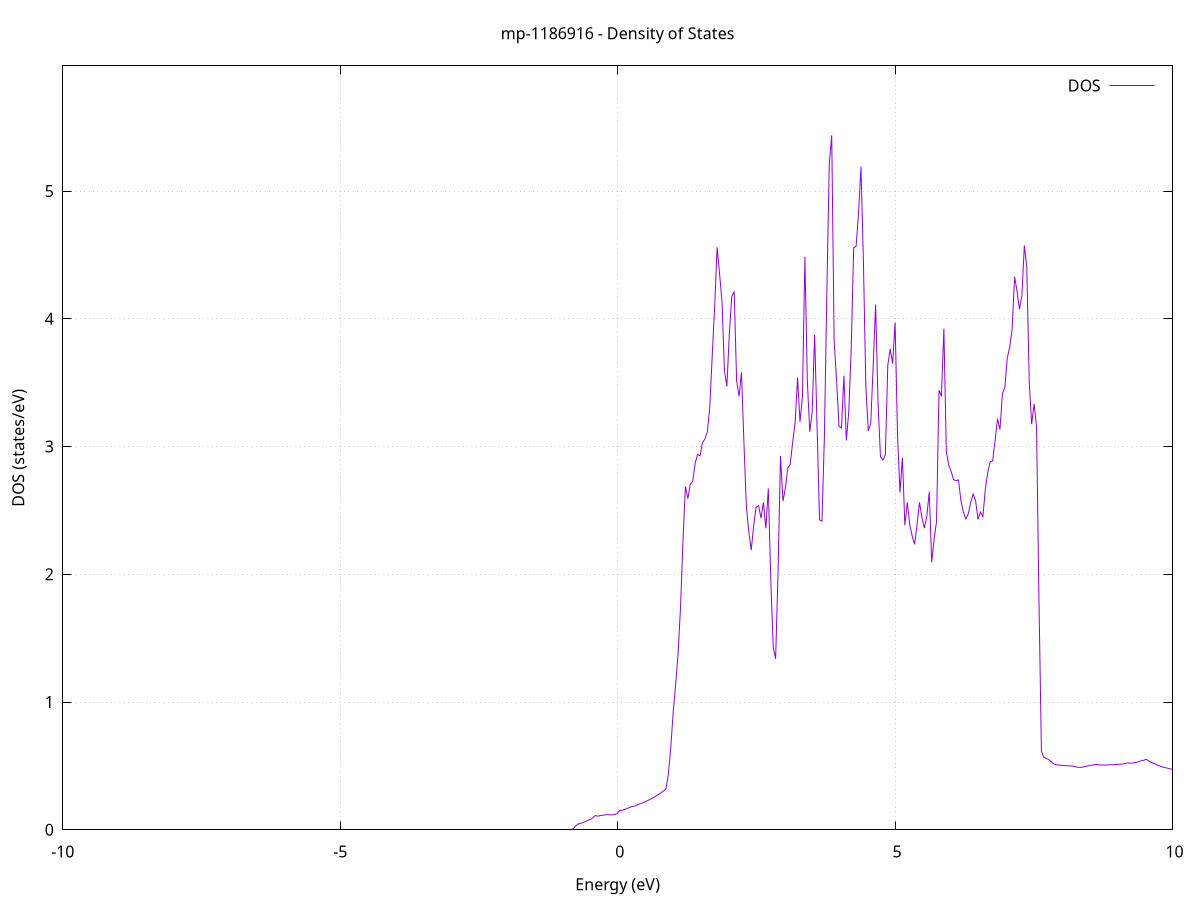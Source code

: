 set title 'mp-1186916 - Density of States'
set xlabel 'Energy (eV)'
set ylabel 'DOS (states/eV)'
set grid
set xrange [-10:10]
set yrange [0:5.980]
set xzeroaxis lt -1
set terminal png size 800,600
set output 'mp-1186916_dos_gnuplot.png'
plot '-' using 1:2 with lines title 'DOS'
-44.043800 0.000000
-43.999900 0.000000
-43.955900 0.000000
-43.912000 0.000000
-43.868000 0.000000
-43.824100 0.000000
-43.780200 0.000000
-43.736200 0.000000
-43.692300 0.000000
-43.648300 0.000000
-43.604400 0.000000
-43.560400 0.000000
-43.516500 0.000000
-43.472500 0.000000
-43.428600 0.000000
-43.384600 0.000000
-43.340700 0.000000
-43.296700 0.000000
-43.252800 0.000000
-43.208800 0.000000
-43.164900 0.000000
-43.121000 0.000000
-43.077000 0.000000
-43.033100 0.000000
-42.989100 0.000000
-42.945200 0.000000
-42.901200 0.000000
-42.857300 0.000000
-42.813300 0.000000
-42.769400 0.000000
-42.725400 0.000000
-42.681500 0.000000
-42.637500 0.000000
-42.593600 0.000000
-42.549600 0.000000
-42.505700 0.000000
-42.461800 0.000000
-42.417800 0.000000
-42.373900 0.000000
-42.329900 0.000000
-42.286000 0.000000
-42.242000 0.000000
-42.198100 0.000000
-42.154100 0.000000
-42.110200 0.000000
-42.066200 0.000000
-42.022300 0.000000
-41.978300 0.000000
-41.934400 0.000000
-41.890400 0.000000
-41.846500 0.000000
-41.802600 0.000000
-41.758600 0.000000
-41.714700 0.000000
-41.670700 0.000000
-41.626800 0.000000
-41.582800 0.000000
-41.538900 0.000000
-41.494900 0.000000
-41.451000 0.000000
-41.407000 0.000000
-41.363100 0.000000
-41.319100 0.000000
-41.275200 0.000000
-41.231200 0.000000
-41.187300 0.000000
-41.143400 0.000000
-41.099400 0.000000
-41.055500 0.000000
-41.011500 0.000000
-40.967600 0.000000
-40.923600 0.000000
-40.879700 0.000000
-40.835700 0.000000
-40.791800 0.000000
-40.747800 0.000000
-40.703900 0.000000
-40.659900 0.000000
-40.616000 0.000000
-40.572000 0.000000
-40.528100 0.000000
-40.484100 0.000000
-40.440200 0.000000
-40.396300 0.000000
-40.352300 0.000000
-40.308400 0.000000
-40.264400 0.000000
-40.220500 0.000000
-40.176500 0.000000
-40.132600 0.000000
-40.088600 0.000000
-40.044700 0.105500
-40.000700 6.937600
-39.956800 12.042200
-39.912800 29.951200
-39.868900 20.158800
-39.824900 8.484300
-39.781000 9.210100
-39.737100 12.928800
-39.693100 13.716700
-39.649200 20.802500
-39.605200 24.345200
-39.561300 44.432500
-39.517300 51.339700
-39.473400 30.583700
-39.429400 14.738800
-39.385500 2.022300
-39.341500 0.000000
-39.297600 0.000000
-39.253600 0.000000
-39.209700 0.000000
-39.165700 0.000000
-39.121800 0.000000
-39.077900 0.000000
-39.033900 0.000000
-38.990000 0.000000
-38.946000 0.000000
-38.902100 0.000000
-38.858100 0.000000
-38.814200 0.000000
-38.770200 0.000000
-38.726300 0.000000
-38.682300 0.000000
-38.638400 0.000000
-38.594400 0.000000
-38.550500 0.000000
-38.506500 0.000000
-38.462600 0.000000
-38.418700 0.000000
-38.374700 0.000000
-38.330800 0.000000
-38.286800 0.000000
-38.242900 0.000000
-38.198900 0.000000
-38.155000 0.000000
-38.111000 0.000000
-38.067100 0.000000
-38.023100 0.000000
-37.979200 0.000000
-37.935200 0.000000
-37.891300 0.000000
-37.847300 0.000000
-37.803400 0.000000
-37.759500 0.000000
-37.715500 0.000000
-37.671600 0.000000
-37.627600 0.000000
-37.583700 0.000000
-37.539700 0.000000
-37.495800 0.000000
-37.451800 0.000000
-37.407900 0.000000
-37.363900 0.000000
-37.320000 0.000000
-37.276000 0.000000
-37.232100 0.000000
-37.188100 0.000000
-37.144200 0.000000
-37.100300 0.000000
-37.056300 0.000000
-37.012400 0.000000
-36.968400 0.000000
-36.924500 0.000000
-36.880500 0.000000
-36.836600 0.000000
-36.792600 0.000000
-36.748700 0.000000
-36.704700 0.000000
-36.660800 0.000000
-36.616800 0.000000
-36.572900 0.000000
-36.528900 0.000000
-36.485000 0.000000
-36.441100 0.000000
-36.397100 0.000000
-36.353200 0.000000
-36.309200 0.000000
-36.265300 0.000000
-36.221300 0.000000
-36.177400 0.000000
-36.133400 0.000000
-36.089500 0.000000
-36.045500 0.000000
-36.001600 0.000000
-35.957600 0.000000
-35.913700 0.000000
-35.869700 0.000000
-35.825800 0.000000
-35.781900 0.000000
-35.737900 0.000000
-35.694000 0.000000
-35.650000 0.000000
-35.606100 0.000000
-35.562100 0.000000
-35.518200 0.000000
-35.474200 0.000000
-35.430300 0.000000
-35.386300 0.000000
-35.342400 0.000000
-35.298400 0.000000
-35.254500 0.000000
-35.210500 0.000000
-35.166600 0.000000
-35.122700 0.000000
-35.078700 0.000000
-35.034800 0.000000
-34.990800 0.000000
-34.946900 0.000000
-34.902900 0.000000
-34.859000 0.000000
-34.815000 0.000000
-34.771100 0.000000
-34.727100 0.000000
-34.683200 0.000000
-34.639200 0.000000
-34.595300 0.000000
-34.551300 0.000000
-34.507400 0.000000
-34.463500 0.000000
-34.419500 0.000000
-34.375600 0.000000
-34.331600 0.000000
-34.287700 0.000000
-34.243700 0.000000
-34.199800 0.000000
-34.155800 0.000000
-34.111900 0.000000
-34.067900 0.000000
-34.024000 0.000000
-33.980000 0.000000
-33.936100 0.000000
-33.892100 0.000000
-33.848200 0.000000
-33.804200 0.000000
-33.760300 0.000000
-33.716400 0.000000
-33.672400 0.000000
-33.628500 0.000000
-33.584500 0.000000
-33.540600 0.000000
-33.496600 0.000000
-33.452700 0.000000
-33.408700 0.000000
-33.364800 0.000000
-33.320800 0.000000
-33.276900 0.000000
-33.232900 0.000000
-33.189000 0.000000
-33.145000 0.000000
-33.101100 0.000000
-33.057200 0.000000
-33.013200 0.000000
-32.969300 0.000000
-32.925300 0.000000
-32.881400 0.000000
-32.837400 0.000000
-32.793500 0.000000
-32.749500 0.000000
-32.705600 0.000000
-32.661600 0.000000
-32.617700 0.000000
-32.573700 0.000000
-32.529800 0.000000
-32.485800 0.000000
-32.441900 0.000000
-32.398000 0.000000
-32.354000 0.000000
-32.310100 0.000000
-32.266100 0.000000
-32.222200 0.000000
-32.178200 0.000000
-32.134300 0.000000
-32.090300 0.000000
-32.046400 0.000000
-32.002400 0.000000
-31.958500 0.000000
-31.914500 0.000000
-31.870600 0.000000
-31.826600 0.000000
-31.782700 0.000000
-31.738800 0.000000
-31.694800 0.000000
-31.650900 0.000000
-31.606900 0.000000
-31.563000 0.000000
-31.519000 0.000000
-31.475100 0.000000
-31.431100 0.000000
-31.387200 0.000000
-31.343200 0.000000
-31.299300 0.000000
-31.255300 0.000000
-31.211400 0.000000
-31.167400 0.000000
-31.123500 0.000000
-31.079600 0.000000
-31.035600 0.000000
-30.991700 0.000000
-30.947700 0.000000
-30.903800 0.000000
-30.859800 0.000000
-30.815900 0.000000
-30.771900 0.000000
-30.728000 0.000000
-30.684000 0.000000
-30.640100 0.000000
-30.596100 0.000000
-30.552200 0.000000
-30.508200 0.000000
-30.464300 0.000000
-30.420400 0.000000
-30.376400 0.000000
-30.332500 0.000000
-30.288500 0.000000
-30.244600 0.000000
-30.200600 0.000000
-30.156700 0.000000
-30.112700 0.000000
-30.068800 0.000000
-30.024800 0.000000
-29.980900 0.000000
-29.936900 0.000000
-29.893000 0.000000
-29.849000 0.000000
-29.805100 0.000000
-29.761200 0.000000
-29.717200 0.000000
-29.673300 0.000000
-29.629300 0.000000
-29.585400 0.000000
-29.541400 0.000000
-29.497500 0.000000
-29.453500 0.000000
-29.409600 0.000000
-29.365600 0.000000
-29.321700 0.000000
-29.277700 0.000000
-29.233800 0.000000
-29.189800 0.000000
-29.145900 0.000000
-29.102000 0.000000
-29.058000 0.000000
-29.014100 0.000000
-28.970100 0.000000
-28.926200 0.000000
-28.882200 0.000000
-28.838300 0.000000
-28.794300 0.000000
-28.750400 0.000000
-28.706400 0.000000
-28.662500 0.000000
-28.618500 0.000000
-28.574600 0.000000
-28.530600 0.000000
-28.486700 0.000000
-28.442800 0.000000
-28.398800 0.000000
-28.354900 0.000000
-28.310900 0.000000
-28.267000 0.000000
-28.223000 0.000000
-28.179100 0.000000
-28.135100 0.000000
-28.091200 0.000000
-28.047200 0.000000
-28.003300 0.000000
-27.959300 0.000000
-27.915400 0.000000
-27.871400 0.000000
-27.827500 0.000000
-27.783600 0.000000
-27.739600 0.000000
-27.695700 0.000000
-27.651700 0.000000
-27.607800 0.000000
-27.563800 0.000000
-27.519900 0.000000
-27.475900 0.000000
-27.432000 0.000000
-27.388000 0.000000
-27.344100 0.000000
-27.300100 0.000000
-27.256200 0.000000
-27.212200 0.000000
-27.168300 0.000000
-27.124300 0.000000
-27.080400 0.000000
-27.036500 0.000000
-26.992500 0.000000
-26.948600 0.000000
-26.904600 0.000000
-26.860700 0.000000
-26.816700 0.000000
-26.772800 0.000000
-26.728800 0.000000
-26.684900 0.000000
-26.640900 0.000000
-26.597000 0.000000
-26.553000 0.000000
-26.509100 0.000000
-26.465100 0.000000
-26.421200 0.000000
-26.377300 0.000000
-26.333300 0.000000
-26.289400 0.000000
-26.245400 0.000000
-26.201500 0.000000
-26.157500 0.000000
-26.113600 0.000000
-26.069600 0.000000
-26.025700 0.000000
-25.981700 0.000000
-25.937800 0.000000
-25.893800 0.000000
-25.849900 0.000000
-25.805900 0.000000
-25.762000 0.000000
-25.718100 0.000000
-25.674100 0.000000
-25.630200 0.000000
-25.586200 0.000000
-25.542300 0.000000
-25.498300 0.000000
-25.454400 0.000000
-25.410400 0.000000
-25.366500 0.000000
-25.322500 0.000000
-25.278600 0.000000
-25.234600 0.000000
-25.190700 0.000000
-25.146700 0.000000
-25.102800 0.000000
-25.058900 0.000000
-25.014900 0.000000
-24.971000 0.000000
-24.927000 0.000000
-24.883100 0.000000
-24.839100 0.000000
-24.795200 0.000000
-24.751200 0.000000
-24.707300 0.000000
-24.663300 0.000000
-24.619400 0.000000
-24.575400 0.000000
-24.531500 0.000000
-24.487500 0.000000
-24.443600 0.000000
-24.399700 0.000000
-24.355700 0.000000
-24.311800 0.000000
-24.267800 0.000000
-24.223900 0.000000
-24.179900 0.000000
-24.136000 0.000000
-24.092000 0.000000
-24.048100 0.000000
-24.004100 0.000000
-23.960200 0.000000
-23.916200 0.000000
-23.872300 0.000000
-23.828300 0.000000
-23.784400 0.000000
-23.740500 0.000000
-23.696500 0.000000
-23.652600 0.000000
-23.608600 0.000000
-23.564700 0.000000
-23.520700 0.000000
-23.476800 0.000000
-23.432800 0.000000
-23.388900 0.000000
-23.344900 0.000000
-23.301000 0.000000
-23.257000 0.000000
-23.213100 0.000000
-23.169100 0.000000
-23.125200 0.000000
-23.081300 0.000000
-23.037300 0.000000
-22.993400 0.000000
-22.949400 0.000000
-22.905500 0.000000
-22.861500 0.000000
-22.817600 0.000000
-22.773600 0.000000
-22.729700 0.000000
-22.685700 0.000000
-22.641800 0.000000
-22.597800 0.000000
-22.553900 0.000000
-22.509900 0.000000
-22.466000 0.000000
-22.422100 0.000000
-22.378100 0.000000
-22.334200 0.000000
-22.290200 0.000000
-22.246300 0.000000
-22.202300 0.000000
-22.158400 0.000000
-22.114400 0.000000
-22.070500 0.000000
-22.026500 0.000000
-21.982600 0.000000
-21.938600 0.000000
-21.894700 0.000000
-21.850700 0.000000
-21.806800 0.000000
-21.762900 0.000000
-21.718900 0.000000
-21.675000 0.000000
-21.631000 0.000000
-21.587100 0.000000
-21.543100 0.000000
-21.499200 0.000000
-21.455200 0.000000
-21.411300 0.000000
-21.367300 0.000000
-21.323400 0.000000
-21.279400 0.000000
-21.235500 0.000000
-21.191500 0.000000
-21.147600 0.000000
-21.103700 0.000000
-21.059700 0.000000
-21.015800 0.000000
-20.971800 0.000000
-20.927900 0.000000
-20.883900 0.000000
-20.840000 0.000000
-20.796000 0.000000
-20.752100 0.000000
-20.708100 0.000000
-20.664200 0.000000
-20.620200 0.000000
-20.576300 0.000000
-20.532300 0.000000
-20.488400 0.000000
-20.444400 0.000000
-20.400500 0.000000
-20.356600 0.000000
-20.312600 0.000000
-20.268700 0.000000
-20.224700 0.000000
-20.180800 0.000000
-20.136800 0.000000
-20.092900 0.000000
-20.048900 0.000000
-20.005000 0.000000
-19.961000 0.000000
-19.917100 0.000000
-19.873100 0.000000
-19.829200 0.000000
-19.785200 0.000000
-19.741300 0.000000
-19.697400 0.000000
-19.653400 0.000000
-19.609500 0.000000
-19.565500 0.000000
-19.521600 0.000000
-19.477600 0.000000
-19.433700 0.000000
-19.389700 0.000000
-19.345800 0.000000
-19.301800 0.000000
-19.257900 0.000000
-19.213900 0.000000
-19.170000 0.000000
-19.126000 0.000000
-19.082100 0.000000
-19.038200 0.000000
-18.994200 0.000000
-18.950300 0.000000
-18.906300 0.000000
-18.862400 0.000000
-18.818400 0.000000
-18.774500 0.000000
-18.730500 0.000000
-18.686600 0.000000
-18.642600 0.000000
-18.598700 0.000000
-18.554700 0.000000
-18.510800 0.000000
-18.466800 0.000000
-18.422900 0.000000
-18.379000 0.000000
-18.335000 0.000000
-18.291100 0.000000
-18.247100 0.000000
-18.203200 0.000000
-18.159200 0.000000
-18.115300 0.000000
-18.071300 0.000000
-18.027400 0.000000
-17.983400 0.000000
-17.939500 0.000000
-17.895500 0.000000
-17.851600 0.000000
-17.807600 0.000000
-17.763700 0.000000
-17.719800 0.000000
-17.675800 0.000000
-17.631900 0.000000
-17.587900 0.000000
-17.544000 0.000000
-17.500000 0.000000
-17.456100 0.000000
-17.412100 0.000000
-17.368200 0.000000
-17.324200 0.000000
-17.280300 0.000000
-17.236300 0.000000
-17.192400 0.000000
-17.148400 0.000000
-17.104500 0.000000
-17.060600 0.000000
-17.016600 0.000000
-16.972700 0.000000
-16.928700 0.000000
-16.884800 0.000000
-16.840800 0.000000
-16.796900 0.000000
-16.752900 0.000000
-16.709000 0.000000
-16.665000 0.000000
-16.621100 0.000000
-16.577100 0.000000
-16.533200 0.000000
-16.489200 0.000000
-16.445300 0.000000
-16.401400 0.000000
-16.357400 0.000000
-16.313500 0.000000
-16.269500 0.000000
-16.225600 0.000000
-16.181600 0.000000
-16.137700 0.000000
-16.093700 0.000000
-16.049800 0.000000
-16.005800 0.000000
-15.961900 0.000000
-15.917900 0.000000
-15.874000 0.000000
-15.830000 0.000000
-15.786100 0.000000
-15.742200 0.000000
-15.698200 0.000000
-15.654300 0.000000
-15.610300 0.000000
-15.566400 0.000000
-15.522400 0.000000
-15.478500 0.000000
-15.434500 0.000000
-15.390600 0.000000
-15.346600 0.000000
-15.302700 0.000000
-15.258700 0.000000
-15.214800 0.000000
-15.170800 0.000000
-15.126900 0.000000
-15.083000 0.000000
-15.039000 0.000000
-14.995100 0.000000
-14.951100 0.000000
-14.907200 0.000000
-14.863200 0.000000
-14.819300 0.000000
-14.775300 0.000000
-14.731400 0.000000
-14.687400 0.000000
-14.643500 0.000000
-14.599500 0.000000
-14.555600 0.000000
-14.511600 0.000000
-14.467700 0.000000
-14.423800 0.000000
-14.379800 0.000000
-14.335900 0.000000
-14.291900 0.000000
-14.248000 0.000000
-14.204000 0.000000
-14.160100 0.000000
-14.116100 0.000000
-14.072200 0.000000
-14.028200 0.000000
-13.984300 0.000000
-13.940300 0.000000
-13.896400 0.000000
-13.852400 0.000000
-13.808500 0.000000
-13.764500 0.000000
-13.720600 0.000000
-13.676700 0.000000
-13.632700 0.000000
-13.588800 0.000000
-13.544800 0.000000
-13.500900 0.000000
-13.456900 0.000000
-13.413000 0.000000
-13.369000 0.000000
-13.325100 0.000000
-13.281100 0.000000
-13.237200 0.000000
-13.193200 0.000000
-13.149300 0.000000
-13.105300 0.000000
-13.061400 0.000000
-13.017500 0.000000
-12.973500 0.000000
-12.929600 0.000000
-12.885600 0.000000
-12.841700 0.000000
-12.797700 0.000000
-12.753800 0.000000
-12.709800 0.000000
-12.665900 0.000000
-12.621900 0.000000
-12.578000 0.000000
-12.534000 0.000000
-12.490100 0.000000
-12.446100 0.000000
-12.402200 0.000000
-12.358300 0.000000
-12.314300 0.000000
-12.270400 0.000000
-12.226400 0.000000
-12.182500 0.000000
-12.138500 0.000000
-12.094600 0.000000
-12.050600 0.000000
-12.006700 0.000000
-11.962700 0.000000
-11.918800 0.000000
-11.874800 0.000000
-11.830900 0.000000
-11.786900 0.000000
-11.743000 0.000000
-11.699100 0.000000
-11.655100 0.000000
-11.611200 0.000000
-11.567200 0.000000
-11.523300 0.000000
-11.479300 0.000000
-11.435400 0.000000
-11.391400 0.000000
-11.347500 0.000000
-11.303500 0.000000
-11.259600 0.000000
-11.215600 0.000000
-11.171700 0.000000
-11.127700 0.000000
-11.083800 0.000000
-11.039900 0.000000
-10.995900 0.000000
-10.952000 0.000000
-10.908000 0.000000
-10.864100 0.000000
-10.820100 0.000000
-10.776200 0.000000
-10.732200 0.000000
-10.688300 0.000000
-10.644300 0.000000
-10.600400 0.000000
-10.556400 0.000000
-10.512500 0.000000
-10.468500 0.000000
-10.424600 0.000000
-10.380700 0.000000
-10.336700 0.000000
-10.292800 0.000000
-10.248800 0.000000
-10.204900 0.000000
-10.160900 0.000000
-10.117000 0.000000
-10.073000 0.000000
-10.029100 0.000000
-9.985100 0.000000
-9.941200 0.000000
-9.897200 0.000000
-9.853300 0.000000
-9.809300 0.000000
-9.765400 0.000000
-9.721500 0.000000
-9.677500 0.000000
-9.633600 0.000000
-9.589600 0.000000
-9.545700 0.000000
-9.501700 0.000000
-9.457800 0.000000
-9.413800 0.000000
-9.369900 0.000000
-9.325900 0.000000
-9.282000 0.000000
-9.238000 0.000000
-9.194100 0.000000
-9.150100 0.000000
-9.106200 0.000000
-9.062300 0.000000
-9.018300 0.000000
-8.974400 0.000000
-8.930400 0.000000
-8.886500 0.000000
-8.842500 0.000000
-8.798600 0.000000
-8.754600 0.000000
-8.710700 0.000000
-8.666700 0.000000
-8.622800 0.000000
-8.578800 0.000000
-8.534900 0.000000
-8.490900 0.000000
-8.447000 0.000000
-8.403100 0.000000
-8.359100 0.000000
-8.315200 0.000000
-8.271200 0.000000
-8.227300 0.000000
-8.183300 0.000000
-8.139400 0.000000
-8.095400 0.000000
-8.051500 0.000000
-8.007500 0.000000
-7.963600 0.000000
-7.919600 0.000000
-7.875700 0.000000
-7.831700 0.000000
-7.787800 0.000000
-7.743900 0.000000
-7.699900 0.000000
-7.656000 0.000000
-7.612000 0.000000
-7.568100 0.000000
-7.524100 0.000000
-7.480200 0.000000
-7.436200 0.000000
-7.392300 0.000000
-7.348300 0.000000
-7.304400 0.000000
-7.260400 0.000000
-7.216500 0.000000
-7.172500 0.000000
-7.128600 0.000000
-7.084600 0.000000
-7.040700 0.000000
-6.996800 0.000000
-6.952800 0.000000
-6.908900 0.000000
-6.864900 0.000000
-6.821000 0.000000
-6.777000 0.000000
-6.733100 0.000000
-6.689100 0.000000
-6.645200 0.000000
-6.601200 0.000000
-6.557300 0.000000
-6.513300 0.000000
-6.469400 0.000000
-6.425400 0.000000
-6.381500 0.000000
-6.337600 0.000000
-6.293600 0.000000
-6.249700 0.000000
-6.205700 0.000000
-6.161800 0.000000
-6.117800 0.000000
-6.073900 0.000000
-6.029900 0.000000
-5.986000 0.000000
-5.942000 0.000000
-5.898100 0.000000
-5.854100 0.000000
-5.810200 0.000000
-5.766200 0.000000
-5.722300 0.000000
-5.678400 0.000000
-5.634400 0.000000
-5.590500 0.000000
-5.546500 0.000000
-5.502600 0.000000
-5.458600 0.000000
-5.414700 0.000000
-5.370700 0.000000
-5.326800 0.000000
-5.282800 0.000000
-5.238900 0.000000
-5.194900 0.000000
-5.151000 0.000000
-5.107000 0.000000
-5.063100 0.000000
-5.019200 0.000000
-4.975200 0.000000
-4.931300 0.000000
-4.887300 0.000000
-4.843400 0.000000
-4.799400 0.000000
-4.755500 0.000000
-4.711500 0.000000
-4.667600 0.000000
-4.623600 0.000000
-4.579700 0.000000
-4.535700 0.000000
-4.491800 0.000000
-4.447800 0.000000
-4.403900 0.000000
-4.360000 0.000000
-4.316000 0.000000
-4.272100 0.000000
-4.228100 0.000000
-4.184200 0.000000
-4.140200 0.000000
-4.096300 0.000000
-4.052300 0.000000
-4.008400 0.000000
-3.964400 0.000000
-3.920500 0.000000
-3.876500 0.000000
-3.832600 0.000000
-3.788600 0.000000
-3.744700 0.000000
-3.700800 0.000000
-3.656800 0.000000
-3.612900 0.000000
-3.568900 0.000000
-3.525000 0.000000
-3.481000 0.000000
-3.437100 0.000000
-3.393100 0.000000
-3.349200 0.000000
-3.305200 0.000000
-3.261300 0.000000
-3.217300 0.000000
-3.173400 0.000000
-3.129400 0.000000
-3.085500 0.000000
-3.041600 0.000000
-2.997600 0.000000
-2.953700 0.000000
-2.909700 0.000000
-2.865800 0.000000
-2.821800 0.000000
-2.777900 0.000000
-2.733900 0.000000
-2.690000 0.000000
-2.646000 0.000000
-2.602100 0.000000
-2.558100 0.000000
-2.514200 0.000000
-2.470200 0.000000
-2.426300 0.000000
-2.382400 0.000000
-2.338400 0.000000
-2.294500 0.000000
-2.250500 0.000000
-2.206600 0.000000
-2.162600 0.000000
-2.118700 0.000000
-2.074700 0.000000
-2.030800 0.000000
-1.986800 0.000000
-1.942900 0.000000
-1.898900 0.000000
-1.855000 0.000000
-1.811000 0.000000
-1.767100 0.000000
-1.723200 0.000000
-1.679200 0.000000
-1.635300 0.000000
-1.591300 0.000000
-1.547400 0.000000
-1.503400 0.000000
-1.459500 0.000000
-1.415500 0.000000
-1.371600 0.000000
-1.327600 0.000000
-1.283700 0.000000
-1.239700 0.000000
-1.195800 0.000000
-1.151800 0.000000
-1.107900 0.000000
-1.063900 0.000000
-1.020000 0.000000
-0.976100 0.000000
-0.932100 0.000000
-0.888200 0.000000
-0.844200 0.000100
-0.800300 0.008800
-0.756300 0.031400
-0.712400 0.045600
-0.668400 0.050300
-0.624500 0.056200
-0.580500 0.065200
-0.536600 0.074200
-0.492600 0.081200
-0.448700 0.092300
-0.404700 0.111300
-0.360800 0.106600
-0.316900 0.110300
-0.272900 0.113700
-0.229000 0.116800
-0.185000 0.118600
-0.141100 0.117200
-0.097100 0.117000
-0.053200 0.118800
-0.009200 0.127800
0.034700 0.150800
0.078700 0.151900
0.122600 0.159200
0.166600 0.165700
0.210500 0.173800
0.254500 0.180800
0.298400 0.185600
0.342300 0.191900
0.386300 0.199600
0.430200 0.207600
0.474200 0.215800
0.518100 0.224400
0.562100 0.233100
0.606000 0.243200
0.650000 0.254000
0.693900 0.265200
0.737900 0.277200
0.781800 0.289700
0.825800 0.303400
0.869700 0.318600
0.913700 0.434100
0.957600 0.640300
1.001500 0.923300
1.045500 1.136400
1.089400 1.378500
1.133400 1.743500
1.177300 2.258700
1.221300 2.687400
1.265200 2.591400
1.309200 2.705100
1.353100 2.728300
1.397100 2.868000
1.441000 2.938000
1.485000 2.927200
1.528900 3.029000
1.572900 3.060000
1.616800 3.114100
1.660700 3.306900
1.704700 3.713100
1.748600 4.095700
1.792600 4.560500
1.836500 4.355400
1.880500 4.133900
1.924400 3.596000
1.968400 3.469100
2.012300 3.878500
2.056300 4.174200
2.100200 4.213500
2.144200 3.515200
2.188100 3.392300
2.232100 3.580400
2.276000 3.031400
2.319900 2.530700
2.363900 2.332600
2.407800 2.189200
2.451800 2.380500
2.495700 2.524200
2.539700 2.537200
2.583600 2.439600
2.627600 2.563900
2.671500 2.359600
2.715500 2.672900
2.759400 1.966500
2.803400 1.432100
2.847300 1.337400
2.891300 2.025300
2.935200 2.927000
2.979100 2.571900
3.023100 2.673700
3.067000 2.832600
3.111000 2.862800
3.154900 3.035500
3.198900 3.190700
3.242800 3.540200
3.286800 3.192400
3.330700 3.390900
3.374700 4.483800
3.418600 3.511600
3.462600 3.116200
3.506500 3.273700
3.550500 3.874900
3.594400 3.154800
3.638300 2.426900
3.682300 2.415200
3.726200 3.076100
3.770200 4.204400
3.814100 5.213400
3.858100 5.436000
3.902000 3.825700
3.946000 3.515500
3.989900 3.158400
4.033900 3.145400
4.077800 3.555100
4.121800 3.047300
4.165700 3.274400
4.209700 3.766800
4.253600 4.553400
4.297500 4.568500
4.341500 4.825800
4.385400 5.190900
4.429400 4.448600
4.473300 3.471300
4.517300 3.122700
4.561200 3.179200
4.605200 3.628600
4.649100 4.112100
4.693100 3.338300
4.737000 2.920100
4.781000 2.893900
4.824900 2.934200
4.868900 3.638200
4.912800 3.764100
4.956700 3.648800
5.000700 3.970300
5.044600 3.078000
5.088600 2.639900
5.132500 2.911400
5.176500 2.383100
5.220400 2.563600
5.264400 2.390700
5.308300 2.299600
5.352300 2.234600
5.396200 2.388400
5.440200 2.563300
5.484100 2.443400
5.528100 2.360800
5.572000 2.454900
5.616000 2.645600
5.659900 2.094000
5.703800 2.276900
5.747800 2.414200
5.791700 3.440500
5.835700 3.393900
5.879600 3.922600
5.923600 2.962100
5.967500 2.856000
6.011500 2.804000
6.055400 2.740000
6.099400 2.733700
6.143300 2.738600
6.187300 2.575300
6.231200 2.488100
6.275200 2.432500
6.319100 2.473200
6.363000 2.561400
6.407000 2.628200
6.450900 2.577200
6.494900 2.429600
6.538800 2.487100
6.582800 2.451000
6.626700 2.664400
6.670700 2.798700
6.714600 2.881700
6.758600 2.886600
6.802500 3.045000
6.846500 3.217200
6.890400 3.132800
6.934400 3.412800
6.978300 3.461600
7.022200 3.692500
7.066200 3.778500
7.110100 3.920300
7.154100 4.329100
7.198000 4.217300
7.242000 4.074700
7.285900 4.181000
7.329900 4.574100
7.373800 4.404000
7.417800 3.508800
7.461700 3.175400
7.505700 3.335400
7.549600 3.155300
7.593600 1.788500
7.637500 0.615900
7.681400 0.566200
7.725400 0.558800
7.769300 0.549100
7.813300 0.534700
7.857200 0.515400
7.901200 0.510200
7.945100 0.507000
7.989100 0.504600
8.033000 0.502800
8.077000 0.501400
8.120900 0.501000
8.164900 0.499700
8.208800 0.497500
8.252800 0.492500
8.296700 0.489600
8.340600 0.488500
8.384600 0.491100
8.428500 0.495900
8.472500 0.499900
8.516400 0.503700
8.560400 0.507100
8.604300 0.507800
8.648300 0.507800
8.692200 0.507500
8.736200 0.507200
8.780100 0.507100
8.824100 0.507600
8.868000 0.508400
8.912000 0.509000
8.955900 0.510700
8.999800 0.512200
9.043800 0.513100
9.087700 0.514300
9.131700 0.516200
9.175600 0.522900
9.219600 0.521200
9.263500 0.522000
9.307500 0.524600
9.351400 0.527700
9.395400 0.532900
9.439300 0.540400
9.483300 0.544700
9.527200 0.551800
9.571200 0.539800
9.615100 0.528200
9.659000 0.519800
9.703000 0.511000
9.746900 0.503000
9.790900 0.495900
9.834800 0.490000
9.878800 0.485100
9.922700 0.481300
9.966700 0.474800
10.010600 0.475900
10.054600 0.480000
10.098500 0.481000
10.142500 0.481500
10.186400 0.481800
10.230400 0.470800
10.274300 0.467900
10.318200 0.465600
10.362200 0.463900
10.406100 0.461700
10.450100 0.459900
10.494000 0.459900
10.538000 0.464400
10.581900 0.470900
10.625900 0.471500
10.669800 0.472000
10.713800 0.470300
10.757700 0.470100
10.801700 0.470800
10.845600 0.471500
10.889600 0.472200
10.933500 0.492600
10.977400 0.496600
11.021400 0.498900
11.065300 0.515100
11.109300 0.523800
11.153200 0.526200
11.197200 0.513400
11.241100 0.448100
11.285100 0.429200
11.329000 0.424700
11.373000 0.424300
11.416900 0.431000
11.460900 0.439500
11.504800 0.426400
11.548800 0.424400
11.592700 0.425100
11.636600 0.421600
11.680600 0.421400
11.724500 0.420900
11.768500 0.422700
11.812400 0.424700
11.856400 0.425800
11.900300 0.426500
11.944300 0.423800
11.988200 0.420700
12.032200 0.424300
12.076100 0.425900
12.120100 0.430600
12.164000 0.437300
12.208000 0.444100
12.251900 0.451200
12.295900 0.481600
12.339800 0.500800
12.383700 0.504400
12.427700 0.456700
12.471600 0.450000
12.515600 0.458300
12.559500 0.443400
12.603500 0.427900
12.647400 0.423200
12.691400 0.410800
12.735300 0.396000
12.779300 0.372800
12.823200 0.372700
12.867200 0.373100
12.911100 0.373600
12.955100 0.374200
12.999000 0.374300
13.042900 0.374900
13.086900 0.366600
13.130800 0.362000
13.174800 0.372400
13.218700 0.374400
13.262700 0.367000
13.306600 0.359800
13.350600 0.353600
13.394500 0.348000
13.438500 0.343600
13.482400 0.345200
13.526400 0.346500
13.570300 0.351000
13.614300 0.355900
13.658200 0.353200
13.702100 0.356400
13.746100 0.360100
13.790000 0.362200
13.834000 0.330500
13.877900 0.324700
13.921900 0.319100
13.965800 0.314300
14.009800 0.272400
14.053700 0.275700
14.097700 0.374100
14.141600 0.320900
14.185600 0.213600
14.229500 0.199000
14.273500 0.183900
14.317400 0.168400
14.361300 0.153000
14.405300 0.161300
14.449200 0.162300
14.493200 0.166600
14.537100 0.167700
14.581100 0.150400
14.625000 0.146000
14.669000 0.141400
14.712900 0.136600
14.756900 0.131700
14.800800 0.126500
14.844800 0.121000
14.888700 0.115200
14.932700 0.111000
14.976600 0.112900
15.020500 0.110000
15.064500 0.110400
15.108400 0.212100
15.152400 0.264000
15.196300 0.277300
15.240300 0.286100
15.284200 0.294500
15.328200 0.302000
15.372100 0.308700
15.416100 0.314600
15.460000 0.320400
15.504000 0.327000
15.547900 0.337100
15.591900 0.349300
15.635800 0.361400
15.679700 0.764200
15.723700 1.063000
15.767600 1.436100
15.811600 1.223000
15.855500 1.295700
15.899500 1.369800
15.943400 1.323600
15.987400 1.234900
16.031300 1.141700
16.075300 0.991600
16.119200 0.974300
16.163200 0.953500
16.207100 0.916500
16.251100 0.872000
16.295000 0.818000
16.338900 0.707500
16.382900 0.685900
16.426800 0.668800
16.470800 0.650900
16.514700 0.637200
16.558700 0.625900
16.602600 0.616200
16.646600 0.605500
16.690500 0.617400
16.734500 0.625800
16.778400 0.638500
16.822400 0.643500
16.866300 0.665200
16.910300 0.670200
16.954200 0.739200
16.998100 0.730400
17.042100 0.691300
17.086000 0.641600
17.130000 0.613900
17.173900 0.604400
17.217900 0.600300
17.261800 0.593400
17.305800 0.579700
17.349700 0.574700
17.393700 0.532200
17.437600 0.510100
17.481600 0.494500
17.525500 0.464400
17.569500 0.562700
17.613400 0.635600
17.657300 0.725200
17.701300 0.766300
17.745200 0.827400
17.789200 0.876300
17.833100 0.862300
17.877100 0.827200
17.921000 0.722300
17.965000 0.674000
18.008900 0.632300
18.052900 0.659000
18.096800 0.667500
18.140800 0.746900
18.184700 0.808300
18.228700 0.882100
18.272600 0.906000
18.316500 0.924600
18.360500 0.902200
18.404400 0.886100
18.448400 0.935900
18.492300 0.886500
18.536300 0.852100
18.580200 0.821100
18.624200 0.785000
18.668100 0.818400
18.712100 0.839700
18.756000 0.810300
18.800000 0.825300
18.843900 0.945700
18.887900 0.890000
18.931800 0.872400
18.975800 0.876400
19.019700 0.868800
19.063600 0.870200
19.107600 0.815800
19.151500 0.811900
19.195500 0.824600
19.239400 0.831700
19.283400 0.847100
19.327300 0.843900
19.371300 0.820900
19.415200 0.817100
19.459200 0.841100
19.503100 0.803000
19.547100 0.783800
19.591000 0.740100
19.635000 0.731300
19.678900 0.733900
19.722800 0.740000
19.766800 0.756300
19.810700 0.773600
19.854700 0.794900
19.898600 0.811500
19.942600 0.819500
19.986500 0.864400
20.030500 0.859600
20.074400 0.833200
20.118400 0.808000
20.162300 0.784500
20.206300 0.776500
20.250200 0.776400
20.294200 0.776300
20.338100 0.770300
20.382000 0.758300
20.426000 0.764900
20.469900 0.772700
20.513900 0.781500
20.557800 0.813100
20.601800 0.837100
20.645700 0.855200
20.689700 0.870000
20.733600 0.891700
20.777600 0.951900
20.821500 0.945000
20.865500 0.915600
20.909400 0.906000
20.953400 0.920700
20.997300 0.940100
21.041200 0.977600
21.085200 1.020700
21.129100 1.055900
21.173100 1.106200
21.217000 1.132400
21.261000 1.168300
21.304900 1.220200
21.348900 1.276300
21.392800 1.178800
21.436800 1.245200
21.480700 1.228000
21.524700 1.291800
21.568600 1.119000
21.612600 1.120000
21.656500 1.133700
21.700400 1.161400
21.744400 1.208900
21.788300 1.186900
21.832300 1.166900
21.876200 1.154400
21.920200 1.145600
21.964100 1.143900
22.008100 1.171100
22.052000 1.269500
22.096000 1.176500
22.139900 1.113800
22.183900 1.067400
22.227800 1.117300
22.271800 1.085900
22.315700 1.047800
22.359600 1.046700
22.403600 1.048600
22.447500 1.049100
22.491500 1.058400
22.535400 1.097700
22.579400 1.132800
22.623300 1.141500
22.667300 1.126100
22.711200 1.131500
22.755200 1.147100
22.799100 1.160900
22.843100 1.179500
22.887000 1.201900
22.931000 1.227400
22.974900 1.269500
23.018800 1.239900
23.062800 1.242400
23.106700 1.593400
23.150700 1.427300
23.194600 1.408700
23.238600 1.382700
23.282500 1.382000
23.326500 1.399700
23.370400 1.437000
23.414400 1.449500
23.458300 1.437800
23.502300 1.361600
23.546200 1.403300
23.590200 1.303200
23.634100 1.251700
23.678000 1.156600
23.722000 1.145700
23.765900 1.144200
23.809900 1.161900
23.853800 1.203100
23.897800 1.236100
23.941700 1.283900
23.985700 1.385300
24.029600 1.277400
24.073600 1.166800
24.117500 1.043300
24.161500 0.952800
24.205400 0.944200
24.249400 0.946800
24.293300 0.972300
24.337200 0.980000
24.381200 0.984800
24.425100 0.999600
24.469100 1.033100
24.513000 1.086800
24.557000 1.132600
24.600900 1.180700
24.644900 1.147500
24.688800 1.087300
24.732800 1.227900
24.776700 1.319500
24.820700 1.283300
24.864600 1.292700
24.908600 1.250500
24.952500 1.233500
24.996400 1.247300
25.040400 1.191600
25.084300 1.116200
25.128300 1.062300
25.172200 1.053900
25.216200 1.043700
25.260100 1.043900
25.304100 1.052400
25.348000 1.175500
25.392000 1.141100
25.435900 1.161400
25.479900 1.151600
25.523800 1.138800
25.567800 1.125900
25.611700 1.117000
25.655700 1.106300
25.699600 1.088600
25.743500 1.064800
25.787500 1.042400
25.831400 1.024500
25.875400 1.031700
25.919300 1.043200
25.963300 1.059000
26.007200 1.068900
26.051200 1.115100
26.095100 1.149200
26.139100 1.078400
26.183000 0.989900
26.227000 0.999100
26.270900 1.055400
26.314900 1.097800
26.358800 1.150100
26.402700 1.182700
26.446700 1.108200
26.490600 1.020500
26.534600 0.956900
26.578500 0.934500
26.622500 0.920100
26.666400 0.922900
26.710400 0.936700
26.754300 0.948600
26.798300 0.959900
26.842200 1.033600
26.886200 0.891100
26.930100 0.903300
26.974100 0.923600
27.018000 0.916400
27.061900 0.850700
27.105900 0.840700
27.149800 0.832000
27.193800 0.824700
27.237700 0.839500
27.281700 0.857300
27.325600 0.898100
27.369600 1.166200
27.413500 0.923100
27.457500 0.932500
27.501400 0.939500
27.545400 0.943200
27.589300 0.952400
27.633300 0.966200
27.677200 0.963400
27.721100 0.956800
27.765100 0.959300
27.809000 0.951700
27.853000 0.889200
27.896900 0.892500
27.940900 0.908100
27.984800 0.924800
28.028800 0.975700
28.072700 1.016500
28.116700 1.032300
28.160600 1.066200
28.204600 1.058300
28.248500 1.115600
28.292500 1.188600
28.336400 1.232500
28.380300 1.281000
28.424300 1.256300
28.468200 1.166700
28.512200 1.119800
28.556100 1.076300
28.600100 1.036200
28.644000 1.009300
28.688000 1.007000
28.731900 1.052800
28.775900 1.074000
28.819800 1.073500
28.863800 1.075500
28.907700 1.072900
28.951700 1.054700
28.995600 1.084200
29.039500 1.190600
29.083500 1.251300
29.127400 1.541500
29.171400 1.401600
29.215300 1.291000
29.259300 1.273300
29.303200 1.284200
29.347200 1.277900
29.391100 1.287300
29.435100 1.256800
29.479000 1.156600
29.523000 1.142900
29.566900 1.116300
29.610900 0.997500
29.654800 0.911600
29.698700 0.857000
29.742700 0.821500
29.786600 0.805100
29.830600 0.798400
29.874500 0.802900
29.918500 0.811000
29.962400 0.822700
30.006400 0.846700
30.050300 0.866600
30.094300 0.885800
30.138200 0.914500
30.182200 0.976100
30.226100 1.009100
30.270100 1.064300
30.314000 1.144100
30.357900 1.250400
30.401900 1.205300
30.445800 1.350500
30.489800 0.964700
30.533700 0.919400
30.577700 0.974600
30.621600 1.016800
30.665600 0.975900
30.709500 0.955600
30.753500 0.942500
30.797400 0.934800
30.841400 0.937200
30.885300 0.955300
30.929300 1.212400
30.973200 1.136400
31.017100 1.192700
31.061100 1.271200
31.105000 1.526500
31.149000 1.978600
31.192900 2.698800
31.236900 3.688300
31.280800 4.210300
31.324800 8.530800
31.368700 19.455600
31.412700 3.239800
31.456600 2.061700
31.500600 1.540600
31.544500 2.079100
31.588500 2.258300
31.632400 1.980900
31.676300 1.497400
31.720300 1.222100
31.764200 1.080600
31.808200 0.998300
31.852100 0.963700
31.896100 0.958300
31.940000 0.890100
31.984000 0.875700
32.027900 0.869500
32.071900 0.860100
32.115800 0.846200
32.159800 0.828700
32.203700 0.842300
32.247700 0.862700
32.291600 0.907400
32.335600 0.919400
32.379500 0.932900
32.423400 0.923000
32.467400 0.936700
32.511300 0.868500
32.555300 0.839600
32.599200 0.863600
32.643200 0.923500
32.687100 0.953700
32.731100 0.992800
32.775000 1.080800
32.819000 1.013600
32.862900 0.980200
32.906900 1.003900
32.950800 0.961300
32.994800 0.912100
33.038700 0.905800
33.082600 0.893300
33.126600 0.810100
33.170500 0.772200
33.214500 0.757400
33.258400 0.675900
33.302400 0.603500
33.346300 0.546900
33.390300 0.572800
33.434200 0.628800
33.478200 0.667500
33.522100 0.690000
33.566100 0.668600
33.610000 0.715200
33.654000 0.717400
33.697900 0.732400
33.741800 0.790700
33.785800 0.857300
33.829700 0.987700
33.873700 1.080800
33.917600 0.931400
33.961600 0.991800
34.005500 1.011100
34.049500 1.066100
34.093400 1.152200
34.137400 1.243100
34.181300 1.388200
34.225300 1.643300
34.269200 1.599400
34.313200 1.599700
34.357100 1.484400
34.401000 1.494900
34.445000 1.486700
34.488900 1.514500
34.532900 1.564300
34.576800 1.620100
34.620800 1.897100
34.664700 1.770200
34.708700 1.757300
34.752600 1.745200
34.796600 1.696800
34.840500 1.492800
34.884500 1.428100
34.928400 1.359700
34.972400 1.275700
35.016300 1.190700
35.060200 1.114400
35.104200 0.978400
35.148100 0.978600
35.192100 0.916200
35.236000 1.020000
35.280000 1.120500
35.323900 1.114900
35.367900 1.118000
35.411800 1.103600
35.455800 1.108400
35.499700 1.065100
35.543700 0.974100
35.587600 0.952000
35.631600 0.980900
35.675500 0.997500
35.719400 1.023600
35.763400 1.072500
35.807300 1.120000
35.851300 1.192500
35.895200 1.268200
35.939200 1.330700
35.983100 1.343800
36.027100 1.362000
36.071000 1.418200
36.115000 1.500400
36.158900 1.632500
36.202900 1.744300
36.246800 1.736400
36.290800 2.013400
36.334700 1.926800
36.378600 2.004500
36.422600 1.652400
36.466500 1.581600
36.510500 1.455200
36.554400 1.390600
36.598400 1.341600
36.642300 1.271900
36.686300 1.224800
36.730200 1.218100
36.774200 1.288400
36.818100 1.338600
36.862100 1.473400
36.906000 1.555700
36.950000 1.778900
36.993900 1.787900
37.037800 1.770000
37.081800 1.646700
37.125700 1.536700
37.169700 1.451900
37.213600 1.338800
37.257600 1.281900
37.301500 1.199800
37.345500 1.176600
37.389400 1.162800
37.433400 1.107200
37.477300 1.079200
37.521300 1.022500
37.565200 1.002700
37.609200 0.921300
37.653100 0.864500
37.697000 0.815300
37.741000 0.816800
37.784900 0.806000
37.828900 0.771200
37.872800 0.751400
37.916800 0.744400
37.960700 0.711400
38.004700 0.693000
38.048600 0.661700
38.092600 0.634600
38.136500 0.595300
38.180500 0.573800
38.224400 0.560400
38.268400 0.580000
38.312300 0.577000
38.356300 0.519200
38.400200 0.534600
38.444100 0.549100
38.488100 0.537300
38.532000 0.544500
38.576000 0.563600
38.619900 0.584500
38.663900 0.583100
38.707800 0.451200
38.751800 0.426100
38.795700 0.403100
38.839700 0.356700
38.883600 0.341400
38.927600 0.325000
38.971500 0.309900
39.015500 0.305600
39.059400 0.321600
39.103300 0.318200
39.147300 0.308500
39.191200 0.297600
39.235200 0.265800
39.279100 0.225500
39.323100 0.194300
39.367000 0.165500
39.411000 0.137100
39.454900 0.106000
39.498900 0.078300
39.542800 0.058400
39.586800 0.046500
39.630700 0.037100
39.674700 0.028500
39.718600 0.020200
39.762500 0.005300
39.806500 0.000000
39.850400 0.000000
39.894400 0.000000
39.938300 0.000000
39.982300 0.000000
40.026200 0.000000
40.070200 0.000000
40.114100 0.000000
40.158100 0.000000
40.202000 0.000000
40.246000 0.000000
40.289900 0.000000
40.333900 0.000000
40.377800 0.000000
40.421700 0.000000
40.465700 0.000000
40.509600 0.000000
40.553600 0.000000
40.597500 0.000000
40.641500 0.000000
40.685400 0.000000
40.729400 0.000000
40.773300 0.000000
40.817300 0.000000
40.861200 0.000000
40.905200 0.000000
40.949100 0.000000
40.993100 0.000000
41.037000 0.000000
41.080900 0.000000
41.124900 0.000000
41.168800 0.000000
41.212800 0.000000
41.256700 0.000000
41.300700 0.000000
41.344600 0.000000
41.388600 0.000000
41.432500 0.000000
41.476500 0.000000
41.520400 0.000000
41.564400 0.000000
41.608300 0.000000
41.652300 0.000000
41.696200 0.000000
41.740100 0.000000
41.784100 0.000000
41.828000 0.000000
41.872000 0.000000
41.915900 0.000000
41.959900 0.000000
42.003800 0.000000
42.047800 0.000000
42.091700 0.000000
42.135700 0.000000
42.179600 0.000000
42.223600 0.000000
42.267500 0.000000
42.311500 0.000000
42.355400 0.000000
42.399300 0.000000
42.443300 0.000000
42.487200 0.000000
42.531200 0.000000
42.575100 0.000000
42.619100 0.000000
42.663000 0.000000
42.707000 0.000000
42.750900 0.000000
42.794900 0.000000
42.838800 0.000000
42.882800 0.000000
42.926700 0.000000
42.970700 0.000000
43.014600 0.000000
43.058500 0.000000
43.102500 0.000000
43.146400 0.000000
43.190400 0.000000
43.234300 0.000000
43.278300 0.000000
43.322200 0.000000
43.366200 0.000000
43.410100 0.000000
43.454100 0.000000
43.498000 0.000000
43.542000 0.000000
43.585900 0.000000
43.629900 0.000000
43.673800 0.000000
43.717700 0.000000
43.761700 0.000000
43.805600 0.000000
43.849600 0.000000
e
